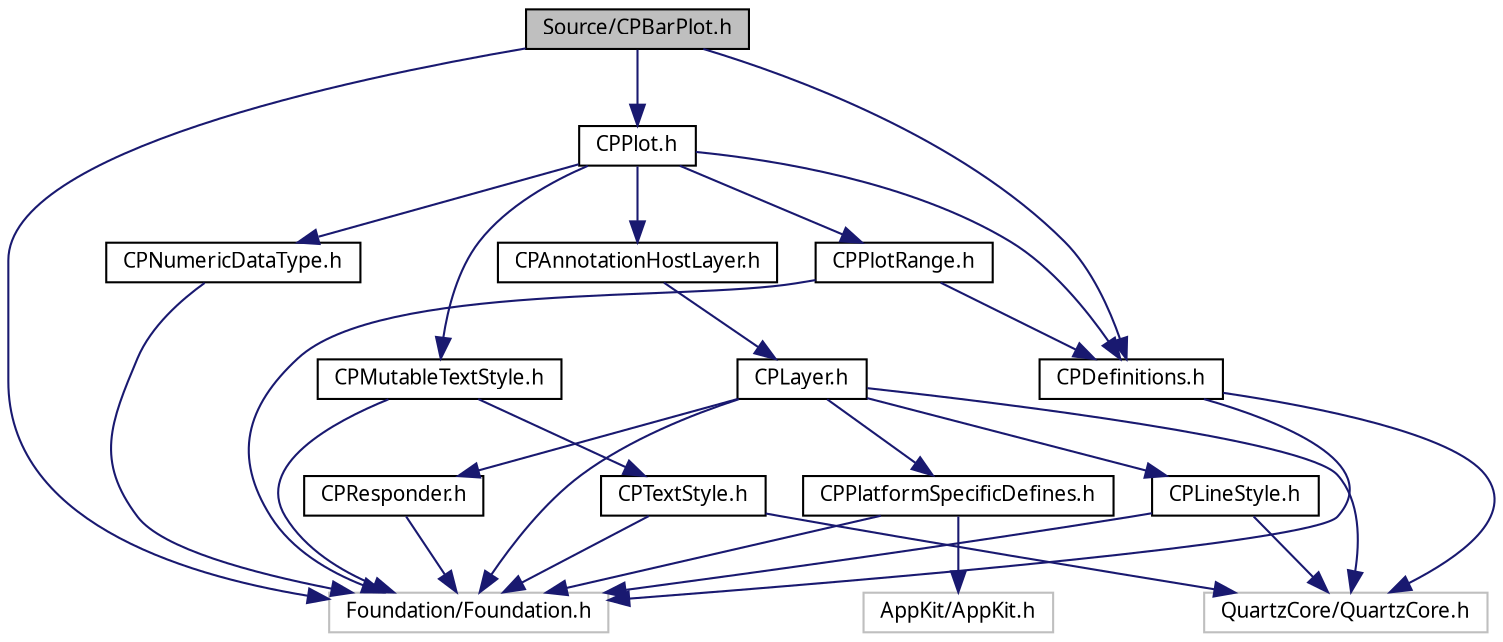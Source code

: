 digraph G
{
  bgcolor="transparent";
  edge [fontname="Lucinda Grande",fontsize="10",labelfontname="Lucinda Grande",labelfontsize="10"];
  node [fontname="Lucinda Grande",fontsize="10",shape=record];
  Node1 [label="Source/CPBarPlot.h",height=0.2,width=0.4,color="black", fillcolor="grey75", style="filled" fontcolor="black"];
  Node1 -> Node2 [color="midnightblue",fontsize="10",style="solid",fontname="Lucinda Grande"];
  Node2 [label="Foundation/Foundation.h",height=0.2,width=0.4,color="grey75"];
  Node1 -> Node3 [color="midnightblue",fontsize="10",style="solid",fontname="Lucinda Grande"];
  Node3 [label="CPPlot.h",height=0.2,width=0.4,color="black",URL="$_c_p_plot_8h.html"];
  Node3 -> Node4 [color="midnightblue",fontsize="10",style="solid",fontname="Lucinda Grande"];
  Node4 [label="CPPlotRange.h",height=0.2,width=0.4,color="black",URL="$_c_p_plot_range_8h.html"];
  Node4 -> Node5 [color="midnightblue",fontsize="10",style="solid",fontname="Lucinda Grande"];
  Node5 [label="CPDefinitions.h",height=0.2,width=0.4,color="black",URL="$_c_p_definitions_8h.html"];
  Node5 -> Node2 [color="midnightblue",fontsize="10",style="solid",fontname="Lucinda Grande"];
  Node5 -> Node6 [color="midnightblue",fontsize="10",style="solid",fontname="Lucinda Grande"];
  Node6 [label="QuartzCore/QuartzCore.h",height=0.2,width=0.4,color="grey75"];
  Node4 -> Node2 [color="midnightblue",fontsize="10",style="solid",fontname="Lucinda Grande"];
  Node3 -> Node7 [color="midnightblue",fontsize="10",style="solid",fontname="Lucinda Grande"];
  Node7 [label="CPNumericDataType.h",height=0.2,width=0.4,color="black",URL="$_c_p_numeric_data_type_8h.html"];
  Node7 -> Node2 [color="midnightblue",fontsize="10",style="solid",fontname="Lucinda Grande"];
  Node3 -> Node8 [color="midnightblue",fontsize="10",style="solid",fontname="Lucinda Grande"];
  Node8 [label="CPAnnotationHostLayer.h",height=0.2,width=0.4,color="black",URL="$_c_p_annotation_host_layer_8h_source.html"];
  Node8 -> Node9 [color="midnightblue",fontsize="10",style="solid",fontname="Lucinda Grande"];
  Node9 [label="CPLayer.h",height=0.2,width=0.4,color="black",URL="$_c_p_layer_8h_source.html"];
  Node9 -> Node6 [color="midnightblue",fontsize="10",style="solid",fontname="Lucinda Grande"];
  Node9 -> Node10 [color="midnightblue",fontsize="10",style="solid",fontname="Lucinda Grande"];
  Node10 [label="CPLineStyle.h",height=0.2,width=0.4,color="black",URL="$_c_p_line_style_8h_source.html"];
  Node10 -> Node6 [color="midnightblue",fontsize="10",style="solid",fontname="Lucinda Grande"];
  Node10 -> Node2 [color="midnightblue",fontsize="10",style="solid",fontname="Lucinda Grande"];
  Node9 -> Node11 [color="midnightblue",fontsize="10",style="solid",fontname="Lucinda Grande"];
  Node11 [label="CPResponder.h",height=0.2,width=0.4,color="black",URL="$_c_p_responder_8h_source.html"];
  Node11 -> Node2 [color="midnightblue",fontsize="10",style="solid",fontname="Lucinda Grande"];
  Node9 -> Node12 [color="midnightblue",fontsize="10",style="solid",fontname="Lucinda Grande"];
  Node12 [label="CPPlatformSpecificDefines.h",height=0.2,width=0.4,color="black",URL="$_c_p_platform_specific_defines_8h.html"];
  Node12 -> Node2 [color="midnightblue",fontsize="10",style="solid",fontname="Lucinda Grande"];
  Node12 -> Node13 [color="midnightblue",fontsize="10",style="solid",fontname="Lucinda Grande"];
  Node13 [label="AppKit/AppKit.h",height=0.2,width=0.4,color="grey75"];
  Node9 -> Node2 [color="midnightblue",fontsize="10",style="solid",fontname="Lucinda Grande"];
  Node3 -> Node14 [color="midnightblue",fontsize="10",style="solid",fontname="Lucinda Grande"];
  Node14 [label="CPMutableTextStyle.h",height=0.2,width=0.4,color="black",URL="$_c_p_mutable_text_style_8h_source.html"];
  Node14 -> Node15 [color="midnightblue",fontsize="10",style="solid",fontname="Lucinda Grande"];
  Node15 [label="CPTextStyle.h",height=0.2,width=0.4,color="black",URL="$_c_p_text_style_8h_source.html"];
  Node15 -> Node2 [color="midnightblue",fontsize="10",style="solid",fontname="Lucinda Grande"];
  Node15 -> Node6 [color="midnightblue",fontsize="10",style="solid",fontname="Lucinda Grande"];
  Node14 -> Node2 [color="midnightblue",fontsize="10",style="solid",fontname="Lucinda Grande"];
  Node3 -> Node5 [color="midnightblue",fontsize="10",style="solid",fontname="Lucinda Grande"];
  Node1 -> Node5 [color="midnightblue",fontsize="10",style="solid",fontname="Lucinda Grande"];
}
